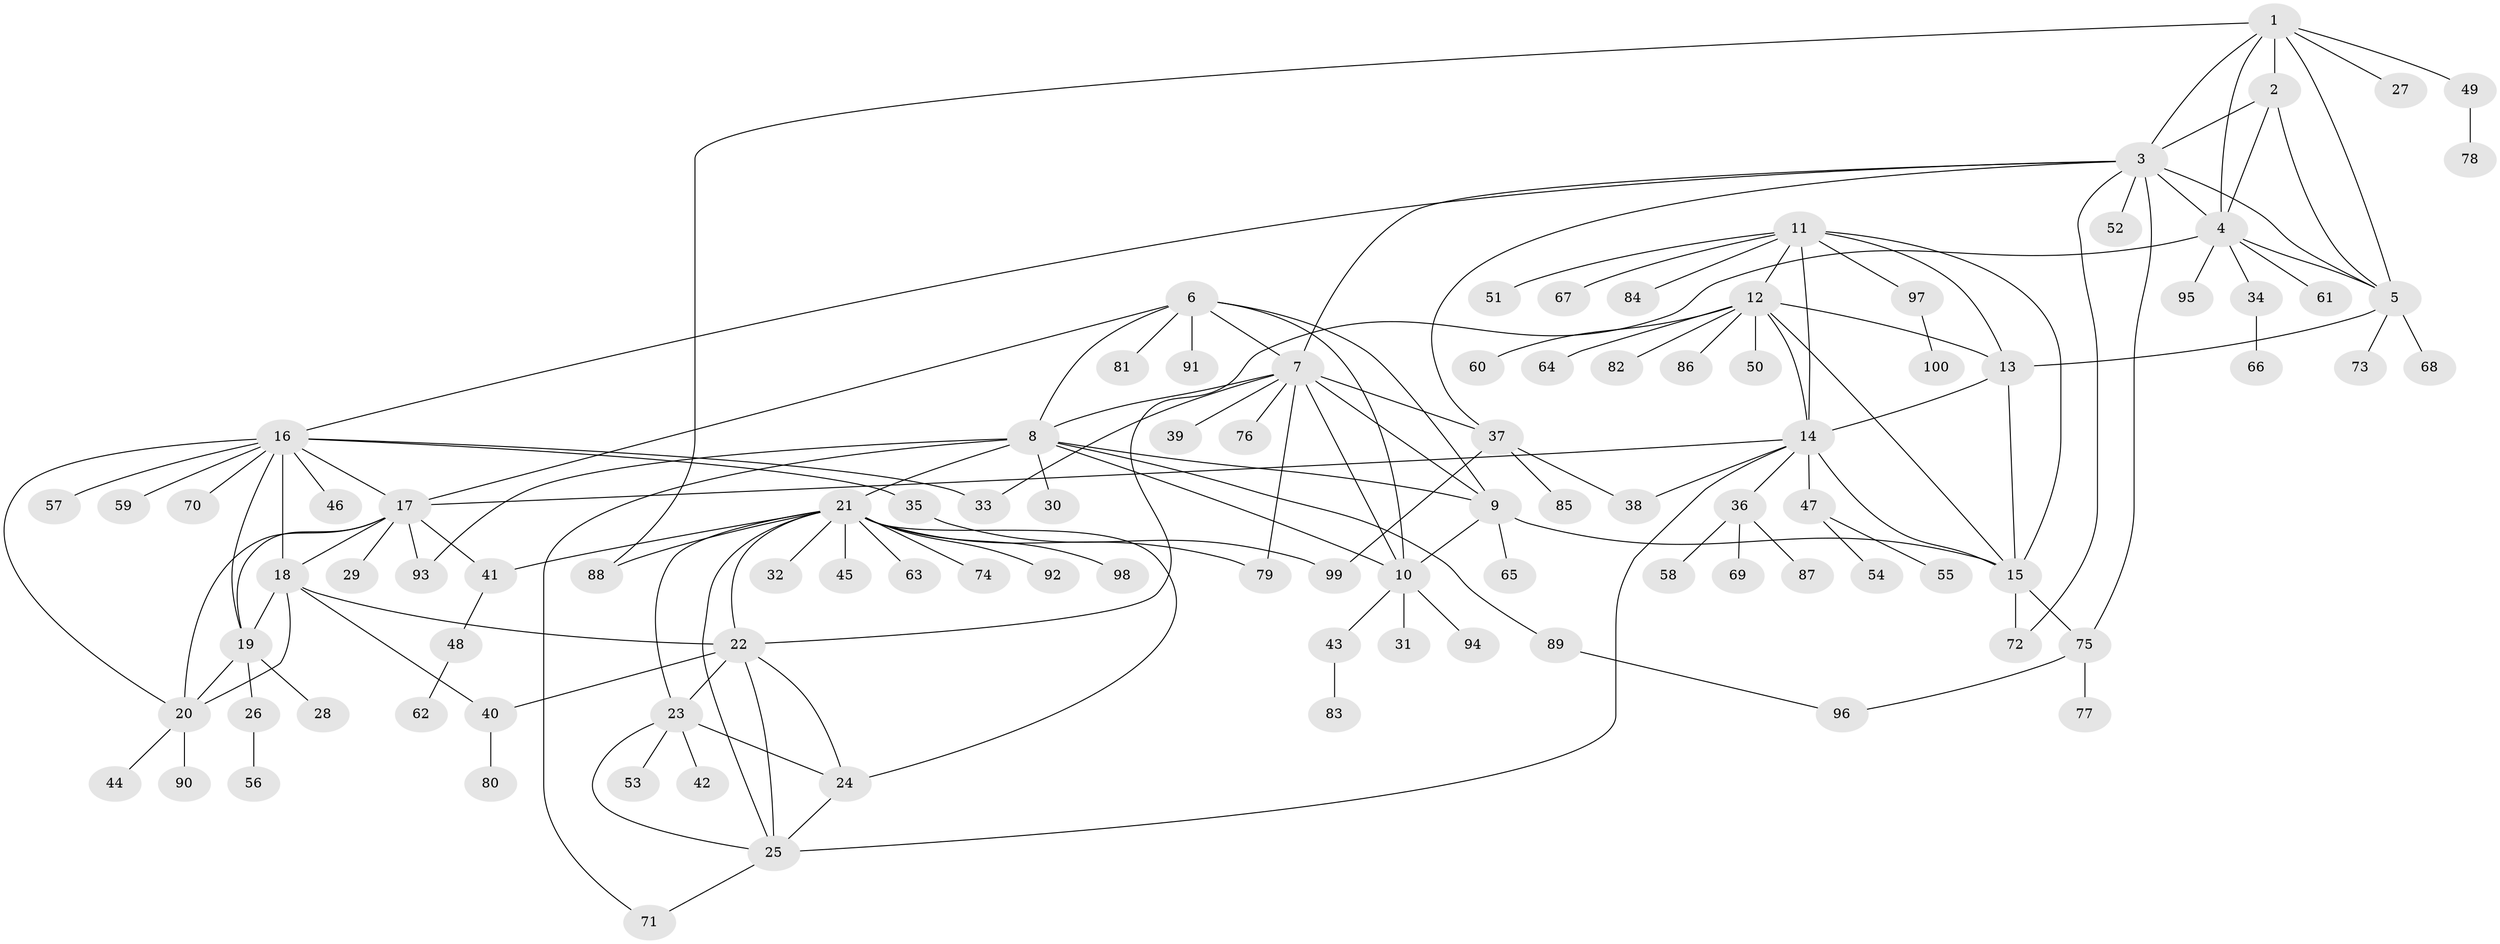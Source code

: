 // Generated by graph-tools (version 1.1) at 2025/55/03/09/25 04:55:16]
// undirected, 100 vertices, 148 edges
graph export_dot {
graph [start="1"]
  node [color=gray90,style=filled];
  1;
  2;
  3;
  4;
  5;
  6;
  7;
  8;
  9;
  10;
  11;
  12;
  13;
  14;
  15;
  16;
  17;
  18;
  19;
  20;
  21;
  22;
  23;
  24;
  25;
  26;
  27;
  28;
  29;
  30;
  31;
  32;
  33;
  34;
  35;
  36;
  37;
  38;
  39;
  40;
  41;
  42;
  43;
  44;
  45;
  46;
  47;
  48;
  49;
  50;
  51;
  52;
  53;
  54;
  55;
  56;
  57;
  58;
  59;
  60;
  61;
  62;
  63;
  64;
  65;
  66;
  67;
  68;
  69;
  70;
  71;
  72;
  73;
  74;
  75;
  76;
  77;
  78;
  79;
  80;
  81;
  82;
  83;
  84;
  85;
  86;
  87;
  88;
  89;
  90;
  91;
  92;
  93;
  94;
  95;
  96;
  97;
  98;
  99;
  100;
  1 -- 2;
  1 -- 3;
  1 -- 4;
  1 -- 5;
  1 -- 27;
  1 -- 49;
  1 -- 88;
  2 -- 3;
  2 -- 4;
  2 -- 5;
  3 -- 4;
  3 -- 5;
  3 -- 7;
  3 -- 16;
  3 -- 37;
  3 -- 52;
  3 -- 72;
  3 -- 75;
  4 -- 5;
  4 -- 22;
  4 -- 34;
  4 -- 61;
  4 -- 95;
  5 -- 13;
  5 -- 68;
  5 -- 73;
  6 -- 7;
  6 -- 8;
  6 -- 9;
  6 -- 10;
  6 -- 17;
  6 -- 81;
  6 -- 91;
  7 -- 8;
  7 -- 9;
  7 -- 10;
  7 -- 33;
  7 -- 37;
  7 -- 39;
  7 -- 76;
  7 -- 79;
  8 -- 9;
  8 -- 10;
  8 -- 21;
  8 -- 30;
  8 -- 71;
  8 -- 89;
  8 -- 93;
  9 -- 10;
  9 -- 15;
  9 -- 65;
  10 -- 31;
  10 -- 43;
  10 -- 94;
  11 -- 12;
  11 -- 13;
  11 -- 14;
  11 -- 15;
  11 -- 51;
  11 -- 67;
  11 -- 84;
  11 -- 97;
  12 -- 13;
  12 -- 14;
  12 -- 15;
  12 -- 50;
  12 -- 60;
  12 -- 64;
  12 -- 82;
  12 -- 86;
  13 -- 14;
  13 -- 15;
  14 -- 15;
  14 -- 17;
  14 -- 25;
  14 -- 36;
  14 -- 38;
  14 -- 47;
  15 -- 72;
  15 -- 75;
  16 -- 17;
  16 -- 18;
  16 -- 19;
  16 -- 20;
  16 -- 33;
  16 -- 35;
  16 -- 46;
  16 -- 57;
  16 -- 59;
  16 -- 70;
  17 -- 18;
  17 -- 19;
  17 -- 20;
  17 -- 29;
  17 -- 41;
  17 -- 93;
  18 -- 19;
  18 -- 20;
  18 -- 22;
  18 -- 40;
  19 -- 20;
  19 -- 26;
  19 -- 28;
  20 -- 44;
  20 -- 90;
  21 -- 22;
  21 -- 23;
  21 -- 24;
  21 -- 25;
  21 -- 32;
  21 -- 41;
  21 -- 45;
  21 -- 63;
  21 -- 74;
  21 -- 79;
  21 -- 88;
  21 -- 92;
  21 -- 98;
  22 -- 23;
  22 -- 24;
  22 -- 25;
  22 -- 40;
  23 -- 24;
  23 -- 25;
  23 -- 42;
  23 -- 53;
  24 -- 25;
  25 -- 71;
  26 -- 56;
  34 -- 66;
  35 -- 99;
  36 -- 58;
  36 -- 69;
  36 -- 87;
  37 -- 38;
  37 -- 85;
  37 -- 99;
  40 -- 80;
  41 -- 48;
  43 -- 83;
  47 -- 54;
  47 -- 55;
  48 -- 62;
  49 -- 78;
  75 -- 77;
  75 -- 96;
  89 -- 96;
  97 -- 100;
}

